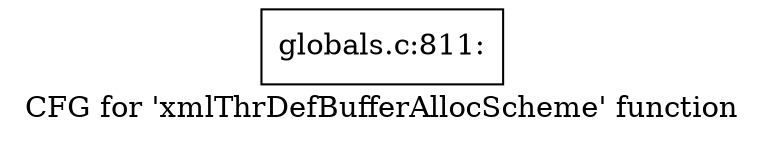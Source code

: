 digraph "CFG for 'xmlThrDefBufferAllocScheme' function" {
	label="CFG for 'xmlThrDefBufferAllocScheme' function";

	Node0x5624fdb34fa0 [shape=record,label="{globals.c:811:}"];
}
